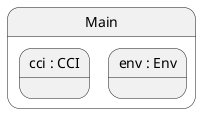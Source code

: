 

@startuml
	state Main {
		
			state "cci : CCI" as CCICS_Main_cci {
				
					
				
			}
			state "env : Env" as CCICS_Main_env {
				
					
				
			}
			